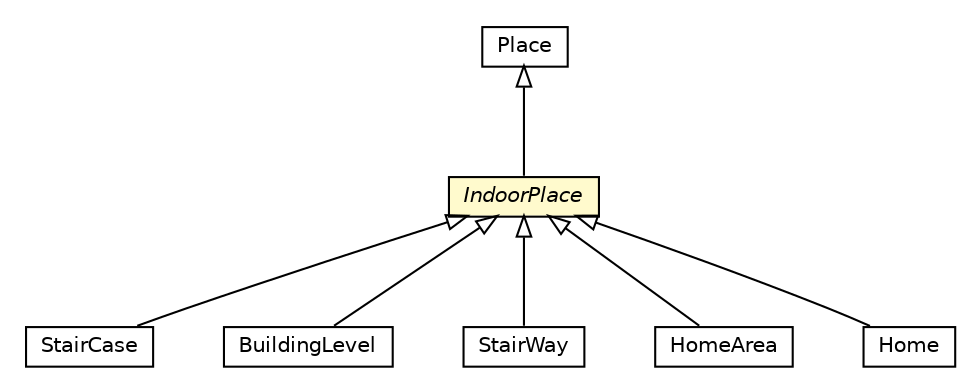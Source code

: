 #!/usr/local/bin/dot
#
# Class diagram 
# Generated by UMLGraph version R5_6-24-gf6e263 (http://www.umlgraph.org/)
#

digraph G {
	edge [fontname="Helvetica",fontsize=10,labelfontname="Helvetica",labelfontsize=10];
	node [fontname="Helvetica",fontsize=10,shape=plaintext];
	nodesep=0.25;
	ranksep=0.5;
	// org.universAAL.ontology.location.Place
	c210915 [label=<<table title="org.universAAL.ontology.location.Place" border="0" cellborder="1" cellspacing="0" cellpadding="2" port="p" href="../Place.html">
		<tr><td><table border="0" cellspacing="0" cellpadding="1">
<tr><td align="center" balign="center"> Place </td></tr>
		</table></td></tr>
		</table>>, URL="../Place.html", fontname="Helvetica", fontcolor="black", fontsize=10.0];
	// org.universAAL.ontology.location.indoor.StairCase
	c210921 [label=<<table title="org.universAAL.ontology.location.indoor.StairCase" border="0" cellborder="1" cellspacing="0" cellpadding="2" port="p" href="./StairCase.html">
		<tr><td><table border="0" cellspacing="0" cellpadding="1">
<tr><td align="center" balign="center"> StairCase </td></tr>
		</table></td></tr>
		</table>>, URL="./StairCase.html", fontname="Helvetica", fontcolor="black", fontsize=10.0];
	// org.universAAL.ontology.location.indoor.BuildingLevel
	c210922 [label=<<table title="org.universAAL.ontology.location.indoor.BuildingLevel" border="0" cellborder="1" cellspacing="0" cellpadding="2" port="p" href="./BuildingLevel.html">
		<tr><td><table border="0" cellspacing="0" cellpadding="1">
<tr><td align="center" balign="center"> BuildingLevel </td></tr>
		</table></td></tr>
		</table>>, URL="./BuildingLevel.html", fontname="Helvetica", fontcolor="black", fontsize=10.0];
	// org.universAAL.ontology.location.indoor.StairWay
	c210923 [label=<<table title="org.universAAL.ontology.location.indoor.StairWay" border="0" cellborder="1" cellspacing="0" cellpadding="2" port="p" href="./StairWay.html">
		<tr><td><table border="0" cellspacing="0" cellpadding="1">
<tr><td align="center" balign="center"> StairWay </td></tr>
		</table></td></tr>
		</table>>, URL="./StairWay.html", fontname="Helvetica", fontcolor="black", fontsize=10.0];
	// org.universAAL.ontology.location.indoor.HomeArea
	c210926 [label=<<table title="org.universAAL.ontology.location.indoor.HomeArea" border="0" cellborder="1" cellspacing="0" cellpadding="2" port="p" href="./HomeArea.html">
		<tr><td><table border="0" cellspacing="0" cellpadding="1">
<tr><td align="center" balign="center"> HomeArea </td></tr>
		</table></td></tr>
		</table>>, URL="./HomeArea.html", fontname="Helvetica", fontcolor="black", fontsize=10.0];
	// org.universAAL.ontology.location.indoor.Home
	c210928 [label=<<table title="org.universAAL.ontology.location.indoor.Home" border="0" cellborder="1" cellspacing="0" cellpadding="2" port="p" href="./Home.html">
		<tr><td><table border="0" cellspacing="0" cellpadding="1">
<tr><td align="center" balign="center"> Home </td></tr>
		</table></td></tr>
		</table>>, URL="./Home.html", fontname="Helvetica", fontcolor="black", fontsize=10.0];
	// org.universAAL.ontology.location.indoor.IndoorPlace
	c210929 [label=<<table title="org.universAAL.ontology.location.indoor.IndoorPlace" border="0" cellborder="1" cellspacing="0" cellpadding="2" port="p" bgcolor="lemonChiffon" href="./IndoorPlace.html">
		<tr><td><table border="0" cellspacing="0" cellpadding="1">
<tr><td align="center" balign="center"><font face="Helvetica-Oblique"> IndoorPlace </font></td></tr>
		</table></td></tr>
		</table>>, URL="./IndoorPlace.html", fontname="Helvetica", fontcolor="black", fontsize=10.0];
	//org.universAAL.ontology.location.indoor.StairCase extends org.universAAL.ontology.location.indoor.IndoorPlace
	c210929:p -> c210921:p [dir=back,arrowtail=empty];
	//org.universAAL.ontology.location.indoor.BuildingLevel extends org.universAAL.ontology.location.indoor.IndoorPlace
	c210929:p -> c210922:p [dir=back,arrowtail=empty];
	//org.universAAL.ontology.location.indoor.StairWay extends org.universAAL.ontology.location.indoor.IndoorPlace
	c210929:p -> c210923:p [dir=back,arrowtail=empty];
	//org.universAAL.ontology.location.indoor.HomeArea extends org.universAAL.ontology.location.indoor.IndoorPlace
	c210929:p -> c210926:p [dir=back,arrowtail=empty];
	//org.universAAL.ontology.location.indoor.Home extends org.universAAL.ontology.location.indoor.IndoorPlace
	c210929:p -> c210928:p [dir=back,arrowtail=empty];
	//org.universAAL.ontology.location.indoor.IndoorPlace extends org.universAAL.ontology.location.Place
	c210915:p -> c210929:p [dir=back,arrowtail=empty];
}


